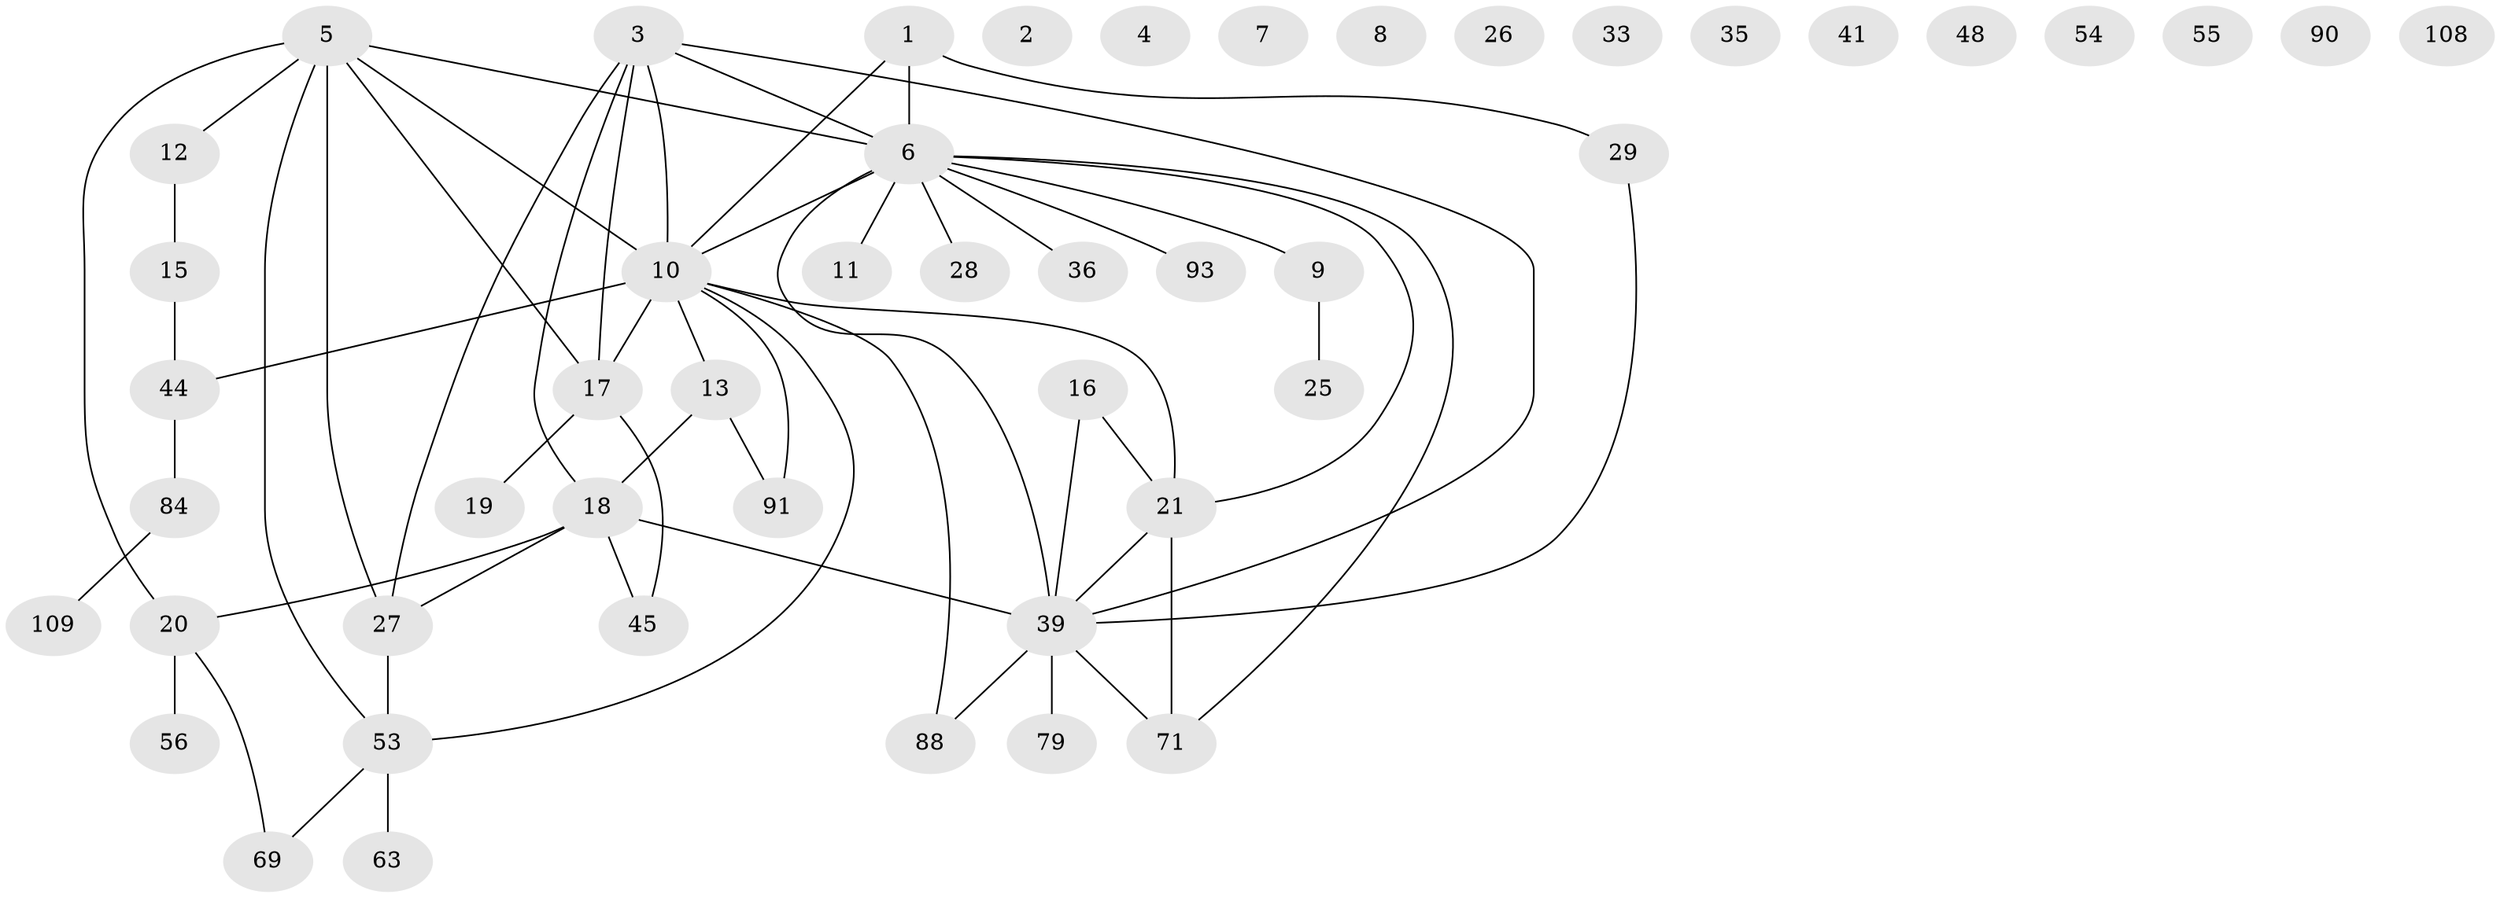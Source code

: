 // original degree distribution, {2: 0.29411764705882354, 0: 0.10084033613445378, 5: 0.08403361344537816, 3: 0.20168067226890757, 1: 0.2184873949579832, 4: 0.09243697478991597, 6: 0.008403361344537815}
// Generated by graph-tools (version 1.1) at 2025/16/03/04/25 18:16:46]
// undirected, 48 vertices, 58 edges
graph export_dot {
graph [start="1"]
  node [color=gray90,style=filled];
  1 [super="+61"];
  2;
  3 [super="+96+102"];
  4;
  5 [super="+85"];
  6 [super="+42+30"];
  7;
  8 [super="+34"];
  9 [super="+82"];
  10 [super="+49+31+74+23"];
  11 [super="+70"];
  12 [super="+14+87"];
  13 [super="+62"];
  15 [super="+75"];
  16 [super="+22+83"];
  17 [super="+58+89+101"];
  18 [super="+97+40"];
  19 [super="+68"];
  20 [super="+113+50+99+24"];
  21 [super="+73"];
  25 [super="+38"];
  26;
  27 [super="+72+59"];
  28;
  29 [super="+37"];
  33;
  35;
  36 [super="+94"];
  39 [super="+65+76+60"];
  41;
  44 [super="+80"];
  45;
  48;
  53 [super="+110"];
  54;
  55;
  56;
  63;
  69 [super="+78"];
  71 [super="+103"];
  79 [super="+104+81"];
  84 [super="+105"];
  88;
  90;
  91;
  93;
  108;
  109;
  1 -- 10;
  1 -- 29;
  1 -- 6;
  3 -- 6;
  3 -- 39;
  3 -- 27;
  3 -- 18;
  3 -- 17;
  3 -- 10;
  5 -- 53;
  5 -- 6 [weight=2];
  5 -- 17;
  5 -- 20 [weight=2];
  5 -- 10;
  5 -- 27;
  5 -- 12;
  6 -- 36;
  6 -- 21;
  6 -- 71;
  6 -- 28;
  6 -- 9;
  6 -- 10;
  6 -- 93;
  6 -- 39;
  6 -- 11;
  9 -- 25;
  10 -- 53;
  10 -- 13;
  10 -- 44;
  10 -- 17 [weight=2];
  10 -- 21;
  10 -- 88;
  10 -- 91;
  12 -- 15;
  13 -- 18;
  13 -- 91;
  15 -- 44;
  16 -- 21;
  16 -- 39;
  17 -- 45;
  17 -- 19;
  18 -- 20;
  18 -- 39 [weight=3];
  18 -- 27;
  18 -- 45;
  20 -- 56;
  20 -- 69;
  21 -- 71;
  21 -- 39;
  27 -- 53;
  29 -- 39;
  39 -- 71;
  39 -- 88;
  39 -- 79;
  44 -- 84;
  53 -- 63;
  53 -- 69;
  84 -- 109;
}
